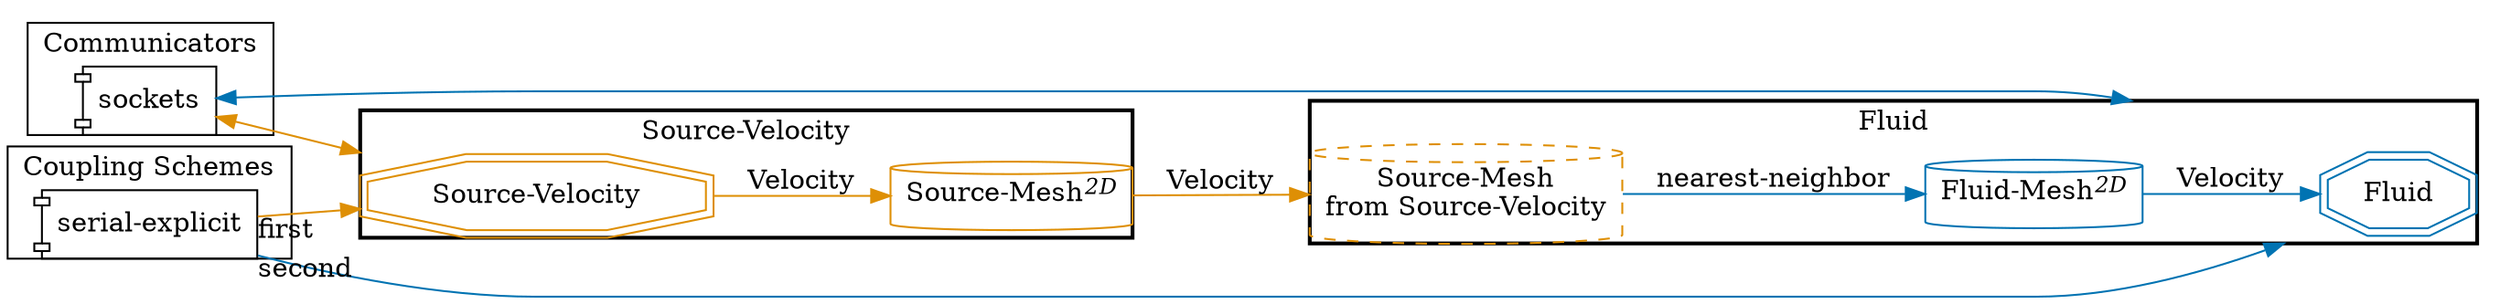 digraph G {
compound=True;
layout=dot;
margin=0;
overlap=scale;
rankdir=LR;
splines=true;
subgraph cluster_m2n {
label="Communicators";
"m2n-Source-Velocity-Fluid" [label="sockets", shape=component];
}

subgraph cluster_cpl {
label="Coupling Schemes";
"cpl-Source-Velocity-Fluid" [label="serial-explicit", shape=component];
}

subgraph cluster_Fluid {
label="Fluid";
style=bold;
"Fluid" [color="#0173B2", shape=doubleoctagon];
"Fluid-Fluid-Mesh" [color="#0173B2", label=<Fluid-Mesh<SUP><I>2D</I></SUP>>, shape=cylinder];
"Fluid-Source-Mesh" [color="#DE8F05", label="Source-Mesh
from Source-Velocity", shape=cylinder, style=dashed];
"Fluid-Fluid-Mesh" -> "Fluid"  [color="#0173B2", label="Velocity", tooltip=vector];
"Fluid-Source-Mesh" -> "Fluid-Fluid-Mesh"  [color="#0173B2", label="nearest-neighbor"];
}

subgraph "cluster_Source-Velocity" {
label="Source-Velocity";
style=bold;
"Source-Velocity" [color="#DE8F05", shape=doubleoctagon];
"Source-Velocity-Source-Mesh" [color="#DE8F05", label=<Source-Mesh<SUP><I>2D</I></SUP>>, shape=cylinder];
"Source-Velocity" -> "Source-Velocity-Source-Mesh"  [color="#DE8F05", label="Velocity", tooltip=vector];
}

"m2n-Source-Velocity-Fluid" -> "Source-Velocity"  [color="#DE8F05", dir=both, lhead="cluster_Source-Velocity"];
"m2n-Source-Velocity-Fluid" -> "Fluid"  [color="#0173B2", dir=both, lhead=cluster_Fluid];
"cpl-Source-Velocity-Fluid" -> "Source-Velocity"  [color="#DE8F05", lhead="cluster_Source-Velocity", taillabel="first"];
"cpl-Source-Velocity-Fluid" -> "Fluid"  [color="#0173B2", lhead=cluster_Fluid, taillabel="second"];
"Source-Velocity-Source-Mesh" -> "Fluid-Source-Mesh"  [color="#DE8F05", label="Velocity", style="", tooltip=vector];
}
